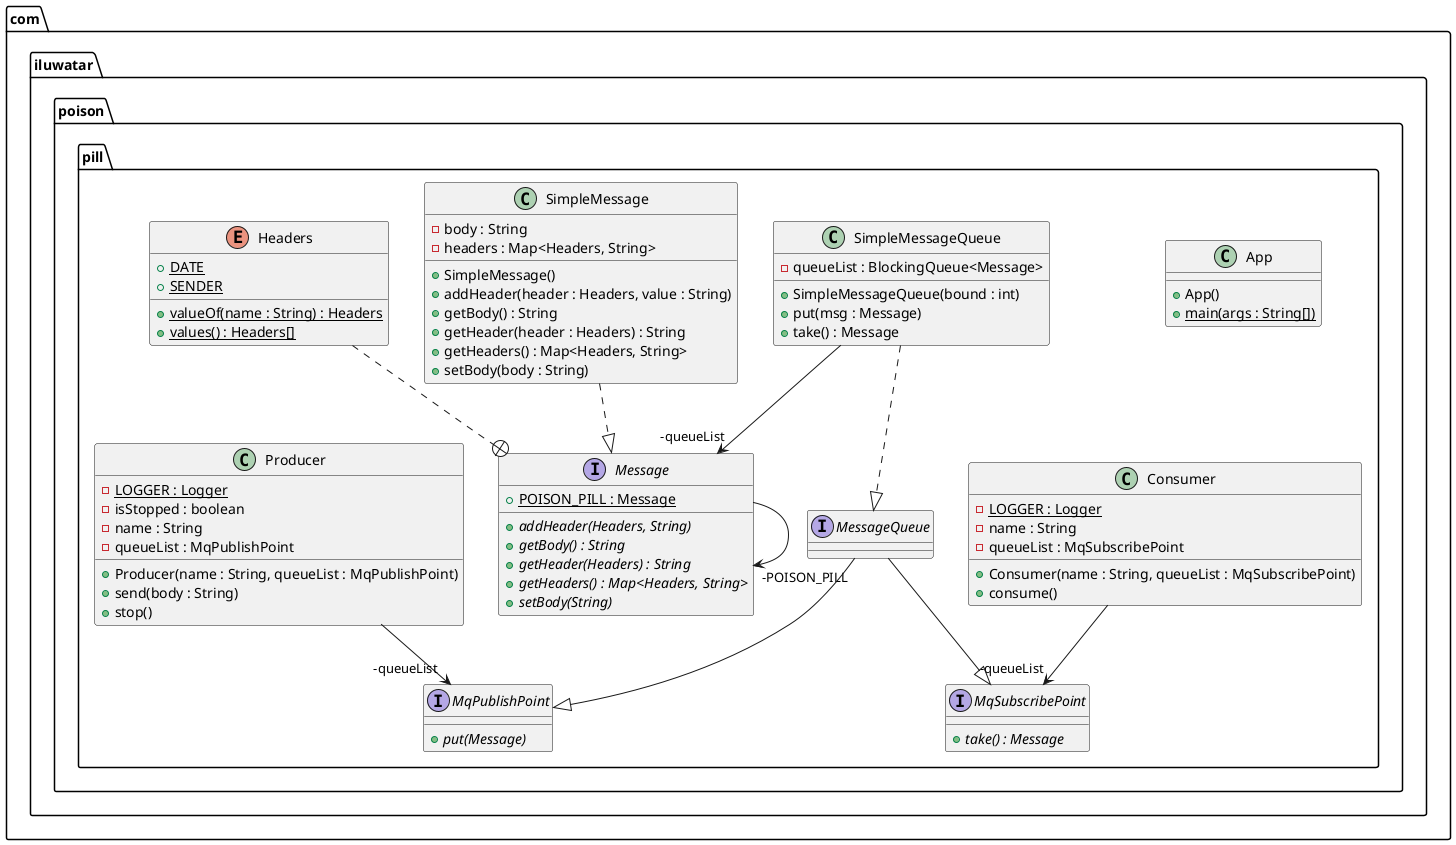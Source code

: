 @startuml
package com.iluwatar.poison.pill {
  class App {
    + App()
    + main(args : String[]) {static}
  }
  class Consumer {
    - LOGGER : Logger {static}
    - name : String
    - queueList : MqSubscribePoint
    + Consumer(name : String, queueList : MqSubscribePoint)
    + consume()
  }
  interface Message {
    + POISON_PILL : Message {static}
    + addHeader(Headers, String) {abstract}
    + getBody() : String {abstract}
    + getHeader(Headers) : String {abstract}
    + getHeaders() : Map<Headers, String> {abstract}
    + setBody(String) {abstract}
  }
  enum Headers {
    + DATE {static}
    + SENDER {static}
    + valueOf(name : String) : Headers {static}
    + values() : Headers[] {static}
  }
  interface MessageQueue {
  }
  interface MqPublishPoint {
    + put(Message) {abstract}
  }
  interface MqSubscribePoint {
    + take() : Message {abstract}
  }
  class Producer {
    - LOGGER : Logger {static}
    - isStopped : boolean
    - name : String
    - queueList : MqPublishPoint
    + Producer(name : String, queueList : MqPublishPoint)
    + send(body : String)
    + stop()
  }
  class SimpleMessage {
    - body : String
    - headers : Map<Headers, String>
    + SimpleMessage()
    + addHeader(header : Headers, value : String)
    + getBody() : String
    + getHeader(header : Headers) : String
    + getHeaders() : Map<Headers, String>
    + setBody(body : String)
  }
  class SimpleMessageQueue {
    - queueList : BlockingQueue<Message>
    + SimpleMessageQueue(bound : int)
    + put(msg : Message)
    + take() : Message
  }
}
SimpleMessageQueue -->  "-queueList" Message
Consumer -->  "-queueList" MqSubscribePoint
Headers ..+ Message
Producer -->  "-queueList" MqPublishPoint
Message -->  "-POISON_PILL" Message
MessageQueue --|> MqPublishPoint 
MessageQueue --|> MqSubscribePoint 
SimpleMessage ..|> Message 
SimpleMessageQueue ..|> MessageQueue 
@enduml